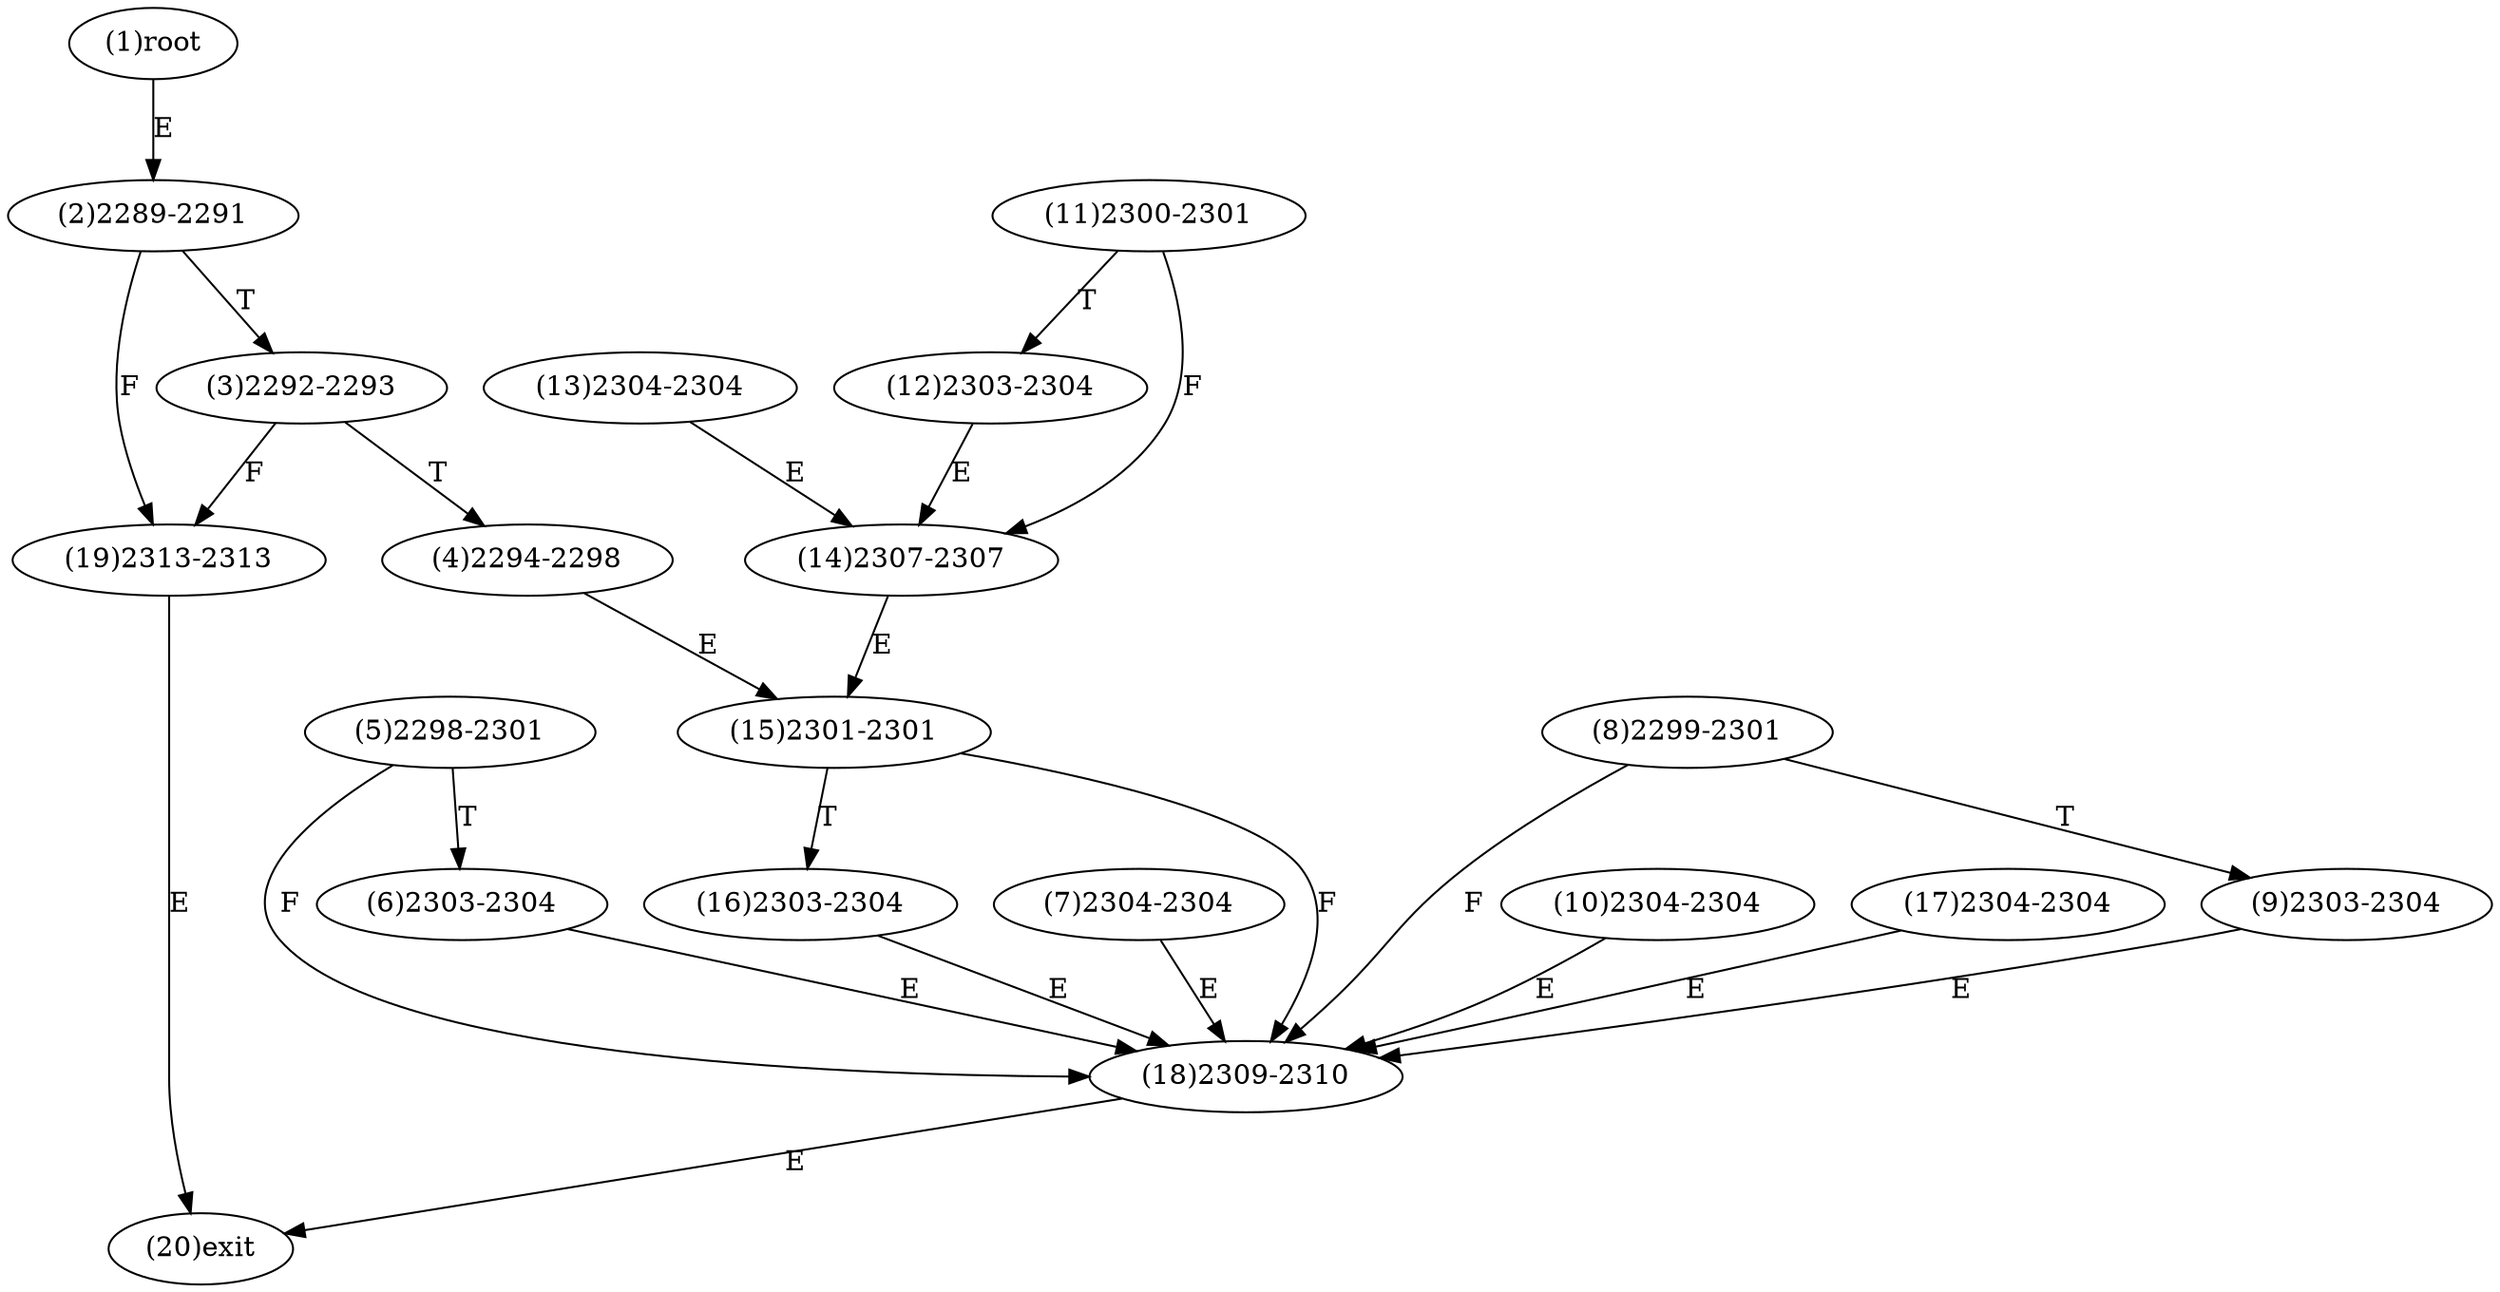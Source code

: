 digraph "" { 
1[ label="(1)root"];
2[ label="(2)2289-2291"];
3[ label="(3)2292-2293"];
4[ label="(4)2294-2298"];
5[ label="(5)2298-2301"];
6[ label="(6)2303-2304"];
7[ label="(7)2304-2304"];
8[ label="(8)2299-2301"];
9[ label="(9)2303-2304"];
10[ label="(10)2304-2304"];
11[ label="(11)2300-2301"];
12[ label="(12)2303-2304"];
13[ label="(13)2304-2304"];
14[ label="(14)2307-2307"];
15[ label="(15)2301-2301"];
17[ label="(17)2304-2304"];
16[ label="(16)2303-2304"];
19[ label="(19)2313-2313"];
18[ label="(18)2309-2310"];
20[ label="(20)exit"];
1->2[ label="E"];
2->19[ label="F"];
2->3[ label="T"];
3->19[ label="F"];
3->4[ label="T"];
4->15[ label="E"];
5->18[ label="F"];
5->6[ label="T"];
6->18[ label="E"];
7->18[ label="E"];
8->18[ label="F"];
8->9[ label="T"];
9->18[ label="E"];
10->18[ label="E"];
11->14[ label="F"];
11->12[ label="T"];
12->14[ label="E"];
13->14[ label="E"];
14->15[ label="E"];
15->18[ label="F"];
15->16[ label="T"];
16->18[ label="E"];
17->18[ label="E"];
18->20[ label="E"];
19->20[ label="E"];
}